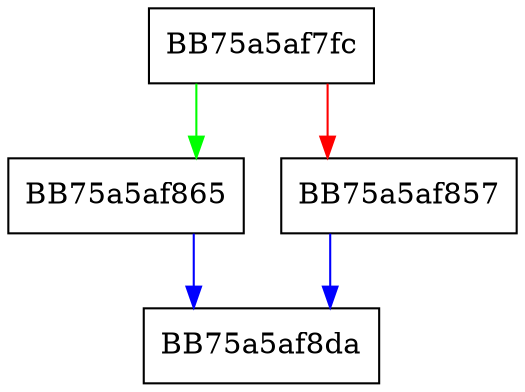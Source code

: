 digraph QueryEntry {
  node [shape="box"];
  graph [splines=ortho];
  BB75a5af7fc -> BB75a5af865 [color="green"];
  BB75a5af7fc -> BB75a5af857 [color="red"];
  BB75a5af857 -> BB75a5af8da [color="blue"];
  BB75a5af865 -> BB75a5af8da [color="blue"];
}